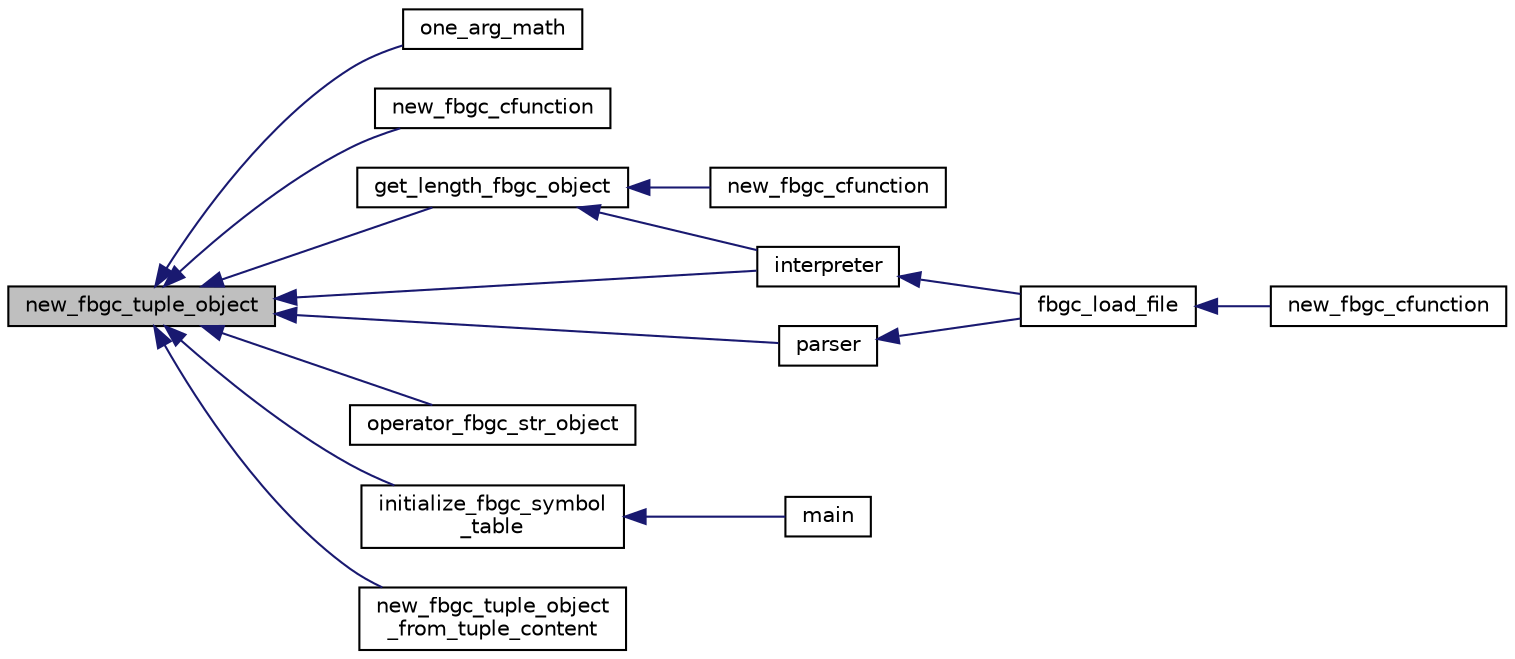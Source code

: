 digraph "new_fbgc_tuple_object"
{
  edge [fontname="Helvetica",fontsize="10",labelfontname="Helvetica",labelfontsize="10"];
  node [fontname="Helvetica",fontsize="10",shape=record];
  rankdir="LR";
  Node58 [label="new_fbgc_tuple_object",height=0.2,width=0.4,color="black", fillcolor="grey75", style="filled", fontcolor="black"];
  Node58 -> Node59 [dir="back",color="midnightblue",fontsize="10",style="solid"];
  Node59 [label="one_arg_math",height=0.2,width=0.4,color="black", fillcolor="white", style="filled",URL="$fbgc__math_8c.html#aa6e10b1ad6ff2f812aec975bf195c447"];
  Node58 -> Node60 [dir="back",color="midnightblue",fontsize="10",style="solid"];
  Node60 [label="new_fbgc_cfunction",height=0.2,width=0.4,color="black", fillcolor="white", style="filled",URL="$fbgc__stl_8c.html#a96ff8b55e7227a3b065fa85744eb40ba"];
  Node58 -> Node61 [dir="back",color="midnightblue",fontsize="10",style="solid"];
  Node61 [label="get_length_fbgc_object",height=0.2,width=0.4,color="black", fillcolor="white", style="filled",URL="$fbgc__object_8h.html#aeec13cdc2fafc31865faab1b7e6585d7"];
  Node61 -> Node62 [dir="back",color="midnightblue",fontsize="10",style="solid"];
  Node62 [label="new_fbgc_cfunction",height=0.2,width=0.4,color="black", fillcolor="white", style="filled",URL="$fbgc__stl_8c.html#ad8859fb76d98ebb31eb2f31d047eec3e"];
  Node61 -> Node63 [dir="back",color="midnightblue",fontsize="10",style="solid"];
  Node63 [label="interpreter",height=0.2,width=0.4,color="black", fillcolor="white", style="filled",URL="$interpreter_8h.html#acb0454b55a53dfb587644f66848a0646"];
  Node63 -> Node64 [dir="back",color="midnightblue",fontsize="10",style="solid"];
  Node64 [label="fbgc_load_file",height=0.2,width=0.4,color="black", fillcolor="white", style="filled",URL="$fbgc_8h.html#a2aeeff0403205e54bd0dd187e4337b4a"];
  Node64 -> Node65 [dir="back",color="midnightblue",fontsize="10",style="solid"];
  Node65 [label="new_fbgc_cfunction",height=0.2,width=0.4,color="black", fillcolor="white", style="filled",URL="$fbgc__stl_8c.html#a23883ffe16d0cfdc1f70f3c31b650d2c"];
  Node58 -> Node63 [dir="back",color="midnightblue",fontsize="10",style="solid"];
  Node58 -> Node66 [dir="back",color="midnightblue",fontsize="10",style="solid"];
  Node66 [label="parser",height=0.2,width=0.4,color="black", fillcolor="white", style="filled",URL="$parser_8h.html#a9128876c7bafe4207a35d10f2c7f12a8"];
  Node66 -> Node64 [dir="back",color="midnightblue",fontsize="10",style="solid"];
  Node58 -> Node67 [dir="back",color="midnightblue",fontsize="10",style="solid"];
  Node67 [label="operator_fbgc_str_object",height=0.2,width=0.4,color="black", fillcolor="white", style="filled",URL="$str__object_8h.html#aa52ba68bd74a0ee1167ab4483fec93a3"];
  Node58 -> Node68 [dir="back",color="midnightblue",fontsize="10",style="solid"];
  Node68 [label="initialize_fbgc_symbol\l_table",height=0.2,width=0.4,color="black", fillcolor="white", style="filled",URL="$symbol__table_8h.html#a7db0b6f538413623a79af312bf42bee7"];
  Node68 -> Node69 [dir="back",color="midnightblue",fontsize="10",style="solid"];
  Node69 [label="main",height=0.2,width=0.4,color="black", fillcolor="white", style="filled",URL="$fbgc_8c.html#a3c04138a5bfe5d72780bb7e82a18e627"];
  Node58 -> Node70 [dir="back",color="midnightblue",fontsize="10",style="solid"];
  Node70 [label="new_fbgc_tuple_object\l_from_tuple_content",height=0.2,width=0.4,color="black", fillcolor="white", style="filled",URL="$tuple__object_8h.html#a4fc9aa03eb69a34fd16b530fdcf6624f"];
}
